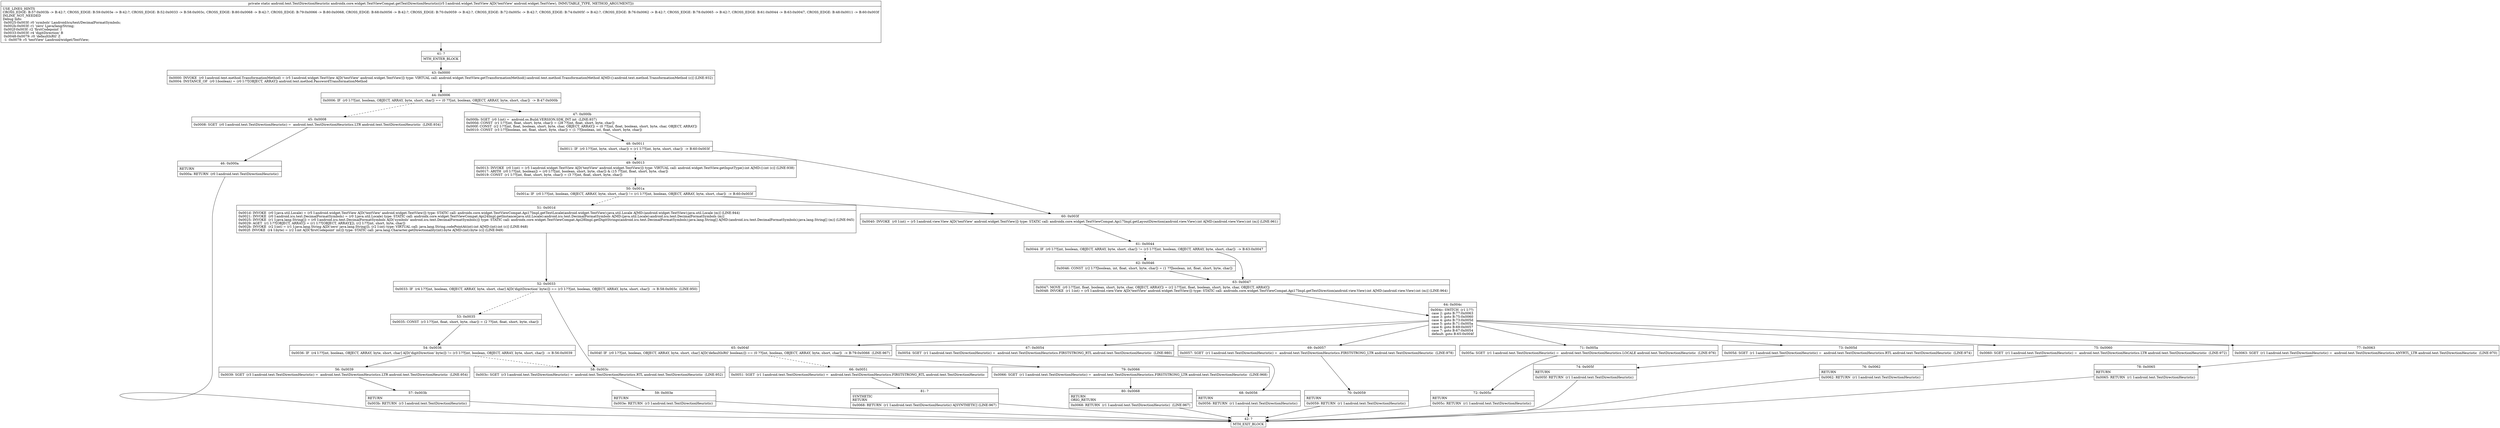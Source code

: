 digraph "CFG forandroidx.core.widget.TextViewCompat.getTextDirectionHeuristic(Landroid\/widget\/TextView;)Landroid\/text\/TextDirectionHeuristic;" {
Node_41 [shape=record,label="{41\:\ ?|MTH_ENTER_BLOCK\l}"];
Node_43 [shape=record,label="{43\:\ 0x0000|0x0000: INVOKE  (r0 I:android.text.method.TransformationMethod) = (r5 I:android.widget.TextView A[D('textView' android.widget.TextView)]) type: VIRTUAL call: android.widget.TextView.getTransformationMethod():android.text.method.TransformationMethod A[MD:():android.text.method.TransformationMethod (c)] (LINE:932)\l0x0004: INSTANCE_OF  (r0 I:boolean) = (r0 I:??[OBJECT, ARRAY]) android.text.method.PasswordTransformationMethod \l}"];
Node_44 [shape=record,label="{44\:\ 0x0006|0x0006: IF  (r0 I:??[int, boolean, OBJECT, ARRAY, byte, short, char]) == (0 ??[int, boolean, OBJECT, ARRAY, byte, short, char])  \-\> B:47:0x000b \l}"];
Node_45 [shape=record,label="{45\:\ 0x0008|0x0008: SGET  (r0 I:android.text.TextDirectionHeuristic) =  android.text.TextDirectionHeuristics.LTR android.text.TextDirectionHeuristic  (LINE:934)\l}"];
Node_46 [shape=record,label="{46\:\ 0x000a|RETURN\l|0x000a: RETURN  (r0 I:android.text.TextDirectionHeuristic) \l}"];
Node_42 [shape=record,label="{42\:\ ?|MTH_EXIT_BLOCK\l}"];
Node_47 [shape=record,label="{47\:\ 0x000b|0x000b: SGET  (r0 I:int) =  android.os.Build.VERSION.SDK_INT int  (LINE:937)\l0x000d: CONST  (r1 I:??[int, float, short, byte, char]) = (28 ??[int, float, short, byte, char]) \l0x000f: CONST  (r2 I:??[int, float, boolean, short, byte, char, OBJECT, ARRAY]) = (0 ??[int, float, boolean, short, byte, char, OBJECT, ARRAY]) \l0x0010: CONST  (r3 I:??[boolean, int, float, short, byte, char]) = (1 ??[boolean, int, float, short, byte, char]) \l}"];
Node_48 [shape=record,label="{48\:\ 0x0011|0x0011: IF  (r0 I:??[int, byte, short, char]) \< (r1 I:??[int, byte, short, char])  \-\> B:60:0x003f \l}"];
Node_49 [shape=record,label="{49\:\ 0x0013|0x0013: INVOKE  (r0 I:int) = (r5 I:android.widget.TextView A[D('textView' android.widget.TextView)]) type: VIRTUAL call: android.widget.TextView.getInputType():int A[MD:():int (c)] (LINE:938)\l0x0017: ARITH  (r0 I:??[int, boolean]) = (r0 I:??[int, boolean, short, byte, char]) & (15 ??[int, float, short, byte, char]) \l0x0019: CONST  (r1 I:??[int, float, short, byte, char]) = (3 ??[int, float, short, byte, char]) \l}"];
Node_50 [shape=record,label="{50\:\ 0x001a|0x001a: IF  (r0 I:??[int, boolean, OBJECT, ARRAY, byte, short, char]) != (r1 I:??[int, boolean, OBJECT, ARRAY, byte, short, char])  \-\> B:60:0x003f \l}"];
Node_51 [shape=record,label="{51\:\ 0x001d|0x001d: INVOKE  (r0 I:java.util.Locale) = (r5 I:android.widget.TextView A[D('textView' android.widget.TextView)]) type: STATIC call: androidx.core.widget.TextViewCompat.Api17Impl.getTextLocale(android.widget.TextView):java.util.Locale A[MD:(android.widget.TextView):java.util.Locale (m)] (LINE:944)\l0x0021: INVOKE  (r0 I:android.icu.text.DecimalFormatSymbols) = (r0 I:java.util.Locale) type: STATIC call: androidx.core.widget.TextViewCompat.Api24Impl.getInstance(java.util.Locale):android.icu.text.DecimalFormatSymbols A[MD:(java.util.Locale):android.icu.text.DecimalFormatSymbols (m)]\l0x0025: INVOKE  (r1 I:java.lang.String[]) = (r0 I:android.icu.text.DecimalFormatSymbols A[D('symbols' android.icu.text.DecimalFormatSymbols)]) type: STATIC call: androidx.core.widget.TextViewCompat.Api28Impl.getDigitStrings(android.icu.text.DecimalFormatSymbols):java.lang.String[] A[MD:(android.icu.text.DecimalFormatSymbols):java.lang.String[] (m)] (LINE:945)\l0x0029: AGET  (r1 I:??[OBJECT, ARRAY]) = (r1 I:??[OBJECT, ARRAY][]), (r2 I:??[int, short, byte, char]) \l0x002b: INVOKE  (r2 I:int) = (r1 I:java.lang.String A[D('zero' java.lang.String)]), (r2 I:int) type: VIRTUAL call: java.lang.String.codePointAt(int):int A[MD:(int):int (c)] (LINE:948)\l0x002f: INVOKE  (r4 I:byte) = (r2 I:int A[D('firstCodepoint' int)]) type: STATIC call: java.lang.Character.getDirectionality(int):byte A[MD:(int):byte (c)] (LINE:949)\l}"];
Node_52 [shape=record,label="{52\:\ 0x0033|0x0033: IF  (r4 I:??[int, boolean, OBJECT, ARRAY, byte, short, char] A[D('digitDirection' byte)]) == (r3 I:??[int, boolean, OBJECT, ARRAY, byte, short, char])  \-\> B:58:0x003c  (LINE:950)\l}"];
Node_53 [shape=record,label="{53\:\ 0x0035|0x0035: CONST  (r3 I:??[int, float, short, byte, char]) = (2 ??[int, float, short, byte, char]) \l}"];
Node_54 [shape=record,label="{54\:\ 0x0036|0x0036: IF  (r4 I:??[int, boolean, OBJECT, ARRAY, byte, short, char] A[D('digitDirection' byte)]) != (r3 I:??[int, boolean, OBJECT, ARRAY, byte, short, char])  \-\> B:56:0x0039 \l}"];
Node_56 [shape=record,label="{56\:\ 0x0039|0x0039: SGET  (r3 I:android.text.TextDirectionHeuristic) =  android.text.TextDirectionHeuristics.LTR android.text.TextDirectionHeuristic  (LINE:954)\l}"];
Node_57 [shape=record,label="{57\:\ 0x003b|RETURN\l|0x003b: RETURN  (r3 I:android.text.TextDirectionHeuristic) \l}"];
Node_58 [shape=record,label="{58\:\ 0x003c|0x003c: SGET  (r3 I:android.text.TextDirectionHeuristic) =  android.text.TextDirectionHeuristics.RTL android.text.TextDirectionHeuristic  (LINE:952)\l}"];
Node_59 [shape=record,label="{59\:\ 0x003e|RETURN\l|0x003e: RETURN  (r3 I:android.text.TextDirectionHeuristic) \l}"];
Node_60 [shape=record,label="{60\:\ 0x003f|0x0040: INVOKE  (r0 I:int) = (r5 I:android.view.View A[D('textView' android.widget.TextView)]) type: STATIC call: androidx.core.widget.TextViewCompat.Api17Impl.getLayoutDirection(android.view.View):int A[MD:(android.view.View):int (m)] (LINE:961)\l}"];
Node_61 [shape=record,label="{61\:\ 0x0044|0x0044: IF  (r0 I:??[int, boolean, OBJECT, ARRAY, byte, short, char]) != (r3 I:??[int, boolean, OBJECT, ARRAY, byte, short, char])  \-\> B:63:0x0047 \l}"];
Node_62 [shape=record,label="{62\:\ 0x0046|0x0046: CONST  (r2 I:??[boolean, int, float, short, byte, char]) = (1 ??[boolean, int, float, short, byte, char]) \l}"];
Node_63 [shape=record,label="{63\:\ 0x0047|0x0047: MOVE  (r0 I:??[int, float, boolean, short, byte, char, OBJECT, ARRAY]) = (r2 I:??[int, float, boolean, short, byte, char, OBJECT, ARRAY]) \l0x0048: INVOKE  (r1 I:int) = (r5 I:android.view.View A[D('textView' android.widget.TextView)]) type: STATIC call: androidx.core.widget.TextViewCompat.Api17Impl.getTextDirection(android.view.View):int A[MD:(android.view.View):int (m)] (LINE:964)\l}"];
Node_64 [shape=record,label="{64\:\ 0x004c|0x004c: SWITCH  (r1 I:??)\l case 2: goto B:77:0x0063\l case 3: goto B:75:0x0060\l case 4: goto B:73:0x005d\l case 5: goto B:71:0x005a\l case 6: goto B:69:0x0057\l case 7: goto B:67:0x0054\l default: goto B:65:0x004f \l}"];
Node_65 [shape=record,label="{65\:\ 0x004f|0x004f: IF  (r0 I:??[int, boolean, OBJECT, ARRAY, byte, short, char] A[D('defaultIsRtl' boolean)]) == (0 ??[int, boolean, OBJECT, ARRAY, byte, short, char])  \-\> B:79:0x0066  (LINE:967)\l}"];
Node_66 [shape=record,label="{66\:\ 0x0051|0x0051: SGET  (r1 I:android.text.TextDirectionHeuristic) =  android.text.TextDirectionHeuristics.FIRSTSTRONG_RTL android.text.TextDirectionHeuristic \l}"];
Node_81 [shape=record,label="{81\:\ ?|SYNTHETIC\lRETURN\l|0x0068: RETURN  (r1 I:android.text.TextDirectionHeuristic) A[SYNTHETIC] (LINE:967)\l}"];
Node_79 [shape=record,label="{79\:\ 0x0066|0x0066: SGET  (r1 I:android.text.TextDirectionHeuristic) =  android.text.TextDirectionHeuristics.FIRSTSTRONG_LTR android.text.TextDirectionHeuristic  (LINE:968)\l}"];
Node_80 [shape=record,label="{80\:\ 0x0068|RETURN\lORIG_RETURN\l|0x0068: RETURN  (r1 I:android.text.TextDirectionHeuristic)  (LINE:967)\l}"];
Node_67 [shape=record,label="{67\:\ 0x0054|0x0054: SGET  (r1 I:android.text.TextDirectionHeuristic) =  android.text.TextDirectionHeuristics.FIRSTSTRONG_RTL android.text.TextDirectionHeuristic  (LINE:980)\l}"];
Node_68 [shape=record,label="{68\:\ 0x0056|RETURN\l|0x0056: RETURN  (r1 I:android.text.TextDirectionHeuristic) \l}"];
Node_69 [shape=record,label="{69\:\ 0x0057|0x0057: SGET  (r1 I:android.text.TextDirectionHeuristic) =  android.text.TextDirectionHeuristics.FIRSTSTRONG_LTR android.text.TextDirectionHeuristic  (LINE:978)\l}"];
Node_70 [shape=record,label="{70\:\ 0x0059|RETURN\l|0x0059: RETURN  (r1 I:android.text.TextDirectionHeuristic) \l}"];
Node_71 [shape=record,label="{71\:\ 0x005a|0x005a: SGET  (r1 I:android.text.TextDirectionHeuristic) =  android.text.TextDirectionHeuristics.LOCALE android.text.TextDirectionHeuristic  (LINE:976)\l}"];
Node_72 [shape=record,label="{72\:\ 0x005c|RETURN\l|0x005c: RETURN  (r1 I:android.text.TextDirectionHeuristic) \l}"];
Node_73 [shape=record,label="{73\:\ 0x005d|0x005d: SGET  (r1 I:android.text.TextDirectionHeuristic) =  android.text.TextDirectionHeuristics.RTL android.text.TextDirectionHeuristic  (LINE:974)\l}"];
Node_74 [shape=record,label="{74\:\ 0x005f|RETURN\l|0x005f: RETURN  (r1 I:android.text.TextDirectionHeuristic) \l}"];
Node_75 [shape=record,label="{75\:\ 0x0060|0x0060: SGET  (r1 I:android.text.TextDirectionHeuristic) =  android.text.TextDirectionHeuristics.LTR android.text.TextDirectionHeuristic  (LINE:972)\l}"];
Node_76 [shape=record,label="{76\:\ 0x0062|RETURN\l|0x0062: RETURN  (r1 I:android.text.TextDirectionHeuristic) \l}"];
Node_77 [shape=record,label="{77\:\ 0x0063|0x0063: SGET  (r1 I:android.text.TextDirectionHeuristic) =  android.text.TextDirectionHeuristics.ANYRTL_LTR android.text.TextDirectionHeuristic  (LINE:970)\l}"];
Node_78 [shape=record,label="{78\:\ 0x0065|RETURN\l|0x0065: RETURN  (r1 I:android.text.TextDirectionHeuristic) \l}"];
MethodNode[shape=record,label="{private static android.text.TextDirectionHeuristic androidx.core.widget.TextViewCompat.getTextDirectionHeuristic((r5 I:android.widget.TextView A[D('textView' android.widget.TextView), IMMUTABLE_TYPE, METHOD_ARGUMENT]))  | USE_LINES_HINTS\lCROSS_EDGE: B:57:0x003b \-\> B:42:?, CROSS_EDGE: B:59:0x003e \-\> B:42:?, CROSS_EDGE: B:52:0x0033 \-\> B:58:0x003c, CROSS_EDGE: B:80:0x0068 \-\> B:42:?, CROSS_EDGE: B:79:0x0066 \-\> B:80:0x0068, CROSS_EDGE: B:68:0x0056 \-\> B:42:?, CROSS_EDGE: B:70:0x0059 \-\> B:42:?, CROSS_EDGE: B:72:0x005c \-\> B:42:?, CROSS_EDGE: B:74:0x005f \-\> B:42:?, CROSS_EDGE: B:76:0x0062 \-\> B:42:?, CROSS_EDGE: B:78:0x0065 \-\> B:42:?, CROSS_EDGE: B:61:0x0044 \-\> B:63:0x0047, CROSS_EDGE: B:48:0x0011 \-\> B:60:0x003f\lINLINE_NOT_NEEDED\lDebug Info:\l  0x0025\-0x003f: r0 'symbols' Landroid\/icu\/text\/DecimalFormatSymbols;\l  0x002b\-0x003f: r1 'zero' Ljava\/lang\/String;\l  0x002f\-0x003f: r2 'firstCodepoint' I\l  0x0033\-0x003f: r4 'digitDirection' B\l  0x0048\-0x0079: r0 'defaultIsRtl' Z\l  \-1 \-0x0079: r5 'textView' Landroid\/widget\/TextView;\l}"];
MethodNode -> Node_41;Node_41 -> Node_43;
Node_43 -> Node_44;
Node_44 -> Node_45[style=dashed];
Node_44 -> Node_47;
Node_45 -> Node_46;
Node_46 -> Node_42;
Node_47 -> Node_48;
Node_48 -> Node_49[style=dashed];
Node_48 -> Node_60;
Node_49 -> Node_50;
Node_50 -> Node_51[style=dashed];
Node_50 -> Node_60;
Node_51 -> Node_52;
Node_52 -> Node_53[style=dashed];
Node_52 -> Node_58;
Node_53 -> Node_54;
Node_54 -> Node_56;
Node_54 -> Node_58[style=dashed];
Node_56 -> Node_57;
Node_57 -> Node_42;
Node_58 -> Node_59;
Node_59 -> Node_42;
Node_60 -> Node_61;
Node_61 -> Node_62[style=dashed];
Node_61 -> Node_63;
Node_62 -> Node_63;
Node_63 -> Node_64;
Node_64 -> Node_65;
Node_64 -> Node_67;
Node_64 -> Node_69;
Node_64 -> Node_71;
Node_64 -> Node_73;
Node_64 -> Node_75;
Node_64 -> Node_77;
Node_65 -> Node_66[style=dashed];
Node_65 -> Node_79;
Node_66 -> Node_81;
Node_81 -> Node_42;
Node_79 -> Node_80;
Node_80 -> Node_42;
Node_67 -> Node_68;
Node_68 -> Node_42;
Node_69 -> Node_70;
Node_70 -> Node_42;
Node_71 -> Node_72;
Node_72 -> Node_42;
Node_73 -> Node_74;
Node_74 -> Node_42;
Node_75 -> Node_76;
Node_76 -> Node_42;
Node_77 -> Node_78;
Node_78 -> Node_42;
}

